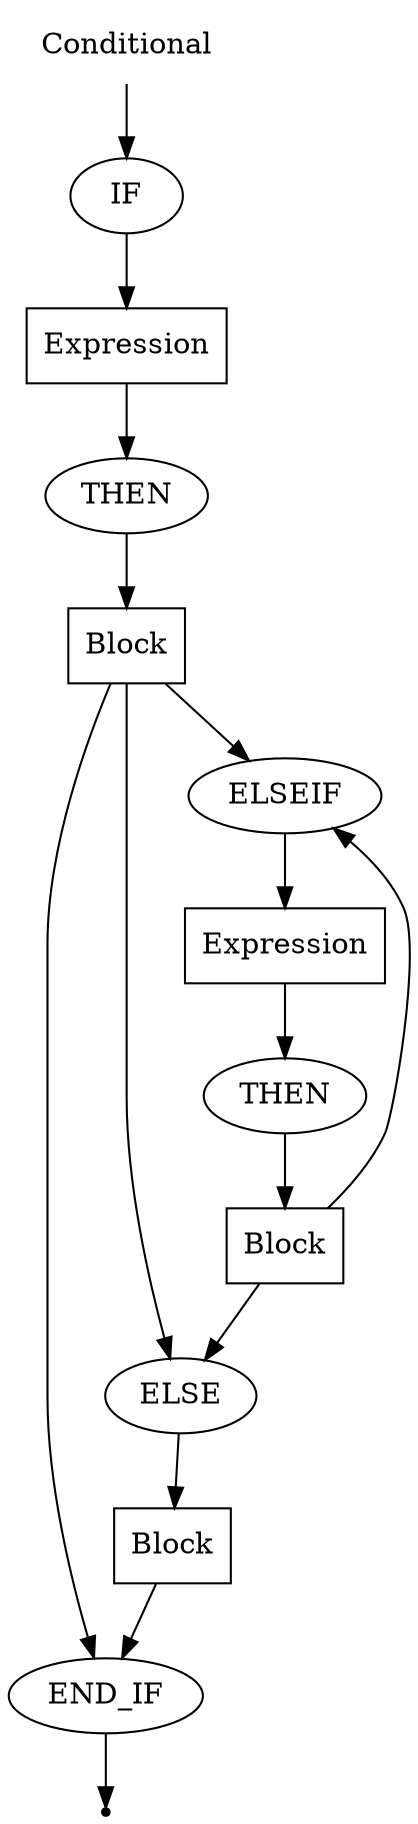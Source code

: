 digraph Conditional {
  start [label="Conditional" shape=plaintext];
  A [label="IF" shape=oval];
  B [label="Expression" shape=box];
  C [label="THEN" shape=oval];
  D [label="Block" shape=box];
  F [label="END_IF" shape=oval];
  G [label="ELSE" shape=oval];
  H [label="Block" shape=box];
  I [label="ELSEIF" shape=oval];
  J [label="Expression" shape=box];
  K [label="THEN" shape=oval];
  L [label="Block" shape=box];
  end [label="" shape=point];
  start -> A;
  A -> B;
  B -> C;
  C -> D;
  D -> I;
  D -> G;
  D -> F;
  F -> end;
  G -> H;
  H -> F;
  I -> J;
  J -> K;
  K -> L;
  L -> I;
  L -> G;
}
